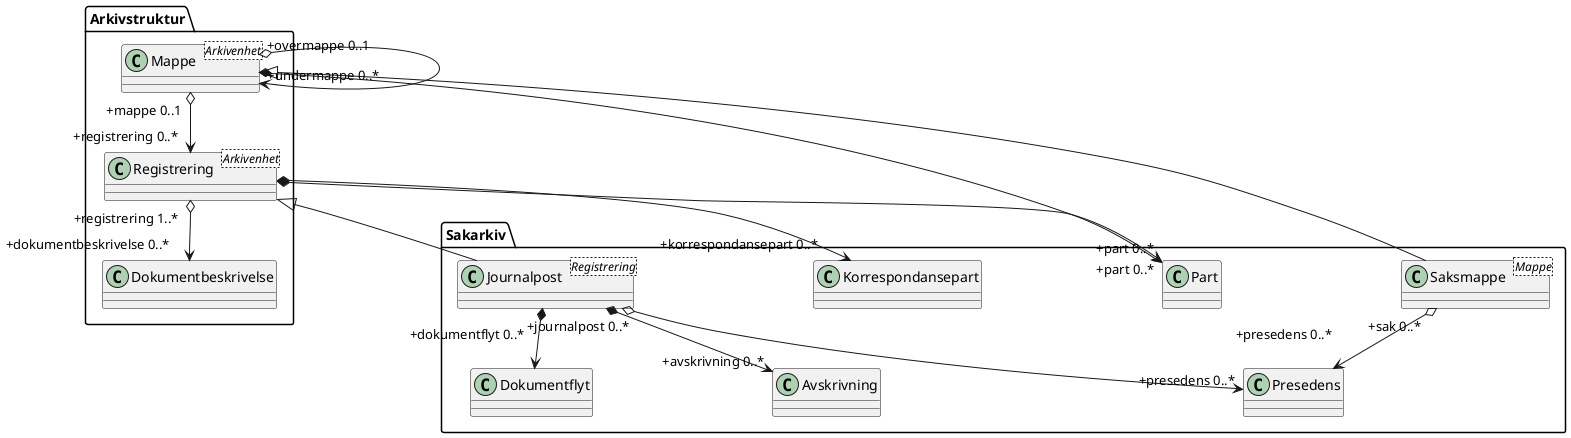 @startuml uml-sakarkiv-entiteter.puml
skinparam classAttributeIconSize 0
skinparam nodesep 180

class Arkivstruktur.Mappe <Arkivenhet>
class Arkivstruktur.Registrering <Arkivenhet>
class Sakarkiv.Journalpost <Registrering>
class Sakarkiv.Saksmappe <Mappe>

Arkivstruktur.Registrering <|-- Sakarkiv.Journalpost
Arkivstruktur.Mappe <|- Sakarkiv.Saksmappe

Arkivstruktur.Mappe "+mappe 0..1" o--> "+registrering 0..*" Arkivstruktur.Registrering
Arkivstruktur.Mappe "+overmappe 0..1" o--> "+undermappe 0..*" Arkivstruktur.Mappe
Arkivstruktur.Mappe *-> "+part 0..*" Sakarkiv.Part
Arkivstruktur.Registrering *-> "+part 0..*" Sakarkiv.Part
Sakarkiv.Saksmappe "+sak 0..*" o--> "+presedens 0..*\n" Sakarkiv.Presedens
Sakarkiv.Journalpost "+journalpost 0..*" o--> "+presedens 0..*" Sakarkiv.Presedens

Arkivstruktur.Registrering *--> "+korrespondansepart 0..*" Sakarkiv.Korrespondansepart
Sakarkiv.Journalpost *--> "+avskrivning 0..*" Sakarkiv.Avskrivning
Sakarkiv.Journalpost *--> "+dokumentflyt 0..*\n" Sakarkiv.Dokumentflyt
Arkivstruktur.Registrering "+registrering 1..*" o--> "+dokumentbeskrivelse 0..*" Arkivstruktur.Dokumentbeskrivelse 
@enduml

